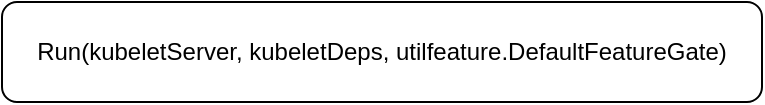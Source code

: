 <mxfile version="13.6.4" type="github">
  <diagram id="J789HSuGaJoiv6ZchiYH" name="Page-1">
    <mxGraphModel dx="782" dy="437" grid="1" gridSize="10" guides="1" tooltips="1" connect="1" arrows="1" fold="1" page="1" pageScale="1" pageWidth="827" pageHeight="1169" math="0" shadow="0">
      <root>
        <mxCell id="0" />
        <mxCell id="1" parent="0" />
        <mxCell id="YizOE2Szrx4T3cSO2rfp-1" value="Run(kubeletServer, kubeletDeps, utilfeature.DefaultFeatureGate)" style="rounded=1;whiteSpace=wrap;html=1;" vertex="1" parent="1">
          <mxGeometry x="100" y="80" width="380" height="50" as="geometry" />
        </mxCell>
      </root>
    </mxGraphModel>
  </diagram>
</mxfile>
